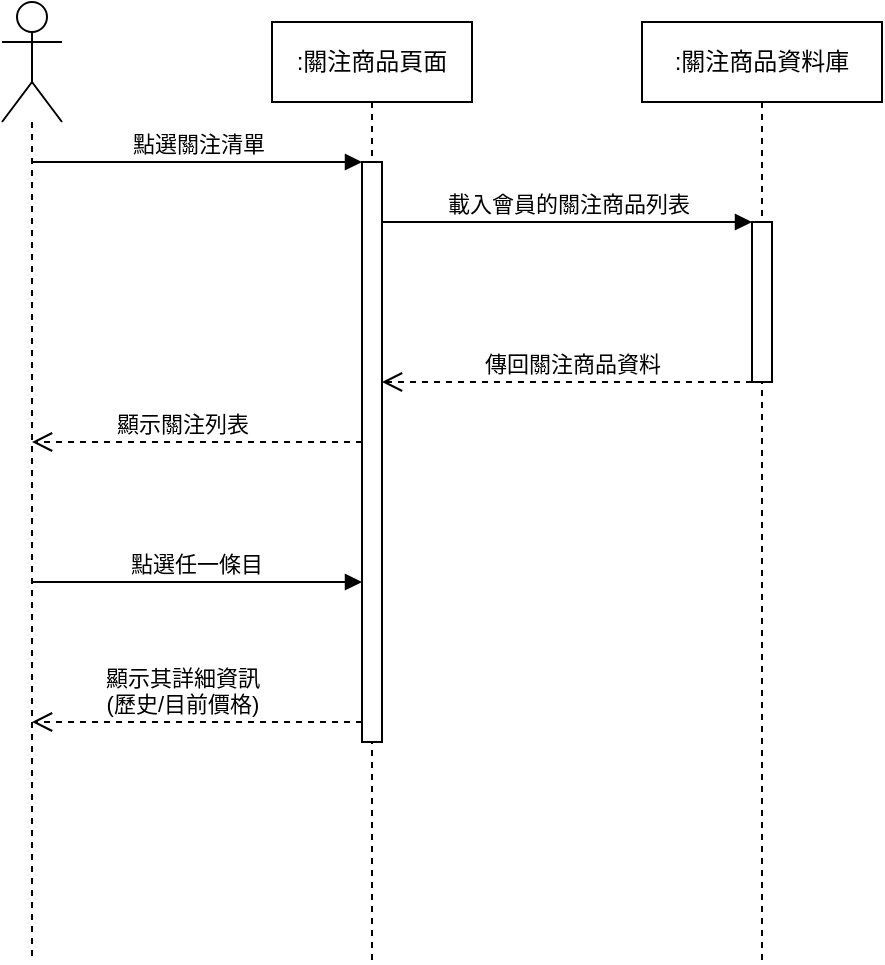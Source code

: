 <mxfile version="21.6.5" type="device">
  <diagram name="Page-1" id="2YBvvXClWsGukQMizWep">
    <mxGraphModel dx="1418" dy="828" grid="1" gridSize="10" guides="1" tooltips="1" connect="1" arrows="1" fold="1" page="1" pageScale="1" pageWidth="827" pageHeight="1169" math="0" shadow="0">
      <root>
        <mxCell id="0" />
        <mxCell id="1" parent="0" />
        <mxCell id="QuSSq6ETSMGOlEVrF7au-1" value=":關注商品頁面" style="shape=umlLifeline;perimeter=lifelinePerimeter;whiteSpace=wrap;html=1;container=0;dropTarget=0;collapsible=0;recursiveResize=0;outlineConnect=0;portConstraint=eastwest;newEdgeStyle={&quot;edgeStyle&quot;:&quot;elbowEdgeStyle&quot;,&quot;elbow&quot;:&quot;vertical&quot;,&quot;curved&quot;:0,&quot;rounded&quot;:0};" vertex="1" parent="1">
          <mxGeometry x="145" y="20" width="100" height="470" as="geometry" />
        </mxCell>
        <mxCell id="QuSSq6ETSMGOlEVrF7au-2" value="" style="html=1;points=[];perimeter=orthogonalPerimeter;outlineConnect=0;targetShapes=umlLifeline;portConstraint=eastwest;newEdgeStyle={&quot;edgeStyle&quot;:&quot;elbowEdgeStyle&quot;,&quot;elbow&quot;:&quot;vertical&quot;,&quot;curved&quot;:0,&quot;rounded&quot;:0};" vertex="1" parent="QuSSq6ETSMGOlEVrF7au-1">
          <mxGeometry x="45" y="70" width="10" height="290" as="geometry" />
        </mxCell>
        <mxCell id="QuSSq6ETSMGOlEVrF7au-3" value="" style="shape=umlLifeline;perimeter=lifelinePerimeter;whiteSpace=wrap;html=1;container=1;dropTarget=0;collapsible=0;recursiveResize=0;outlineConnect=0;portConstraint=eastwest;newEdgeStyle={&quot;edgeStyle&quot;:&quot;elbowEdgeStyle&quot;,&quot;elbow&quot;:&quot;vertical&quot;,&quot;curved&quot;:0,&quot;rounded&quot;:0};participant=umlActor;size=60;" vertex="1" parent="1">
          <mxGeometry x="10" y="10" width="30" height="480" as="geometry" />
        </mxCell>
        <mxCell id="QuSSq6ETSMGOlEVrF7au-4" value="點選關注清單" style="html=1;verticalAlign=bottom;endArrow=block;edgeStyle=elbowEdgeStyle;elbow=vertical;curved=0;rounded=0;" edge="1" parent="1" source="QuSSq6ETSMGOlEVrF7au-3" target="QuSSq6ETSMGOlEVrF7au-2">
          <mxGeometry width="80" relative="1" as="geometry">
            <mxPoint x="24.81" y="99.997" as="sourcePoint" />
            <mxPoint x="190" y="99.997" as="targetPoint" />
            <Array as="points">
              <mxPoint x="110" y="90" />
            </Array>
          </mxGeometry>
        </mxCell>
        <mxCell id="QuSSq6ETSMGOlEVrF7au-5" value=":關注商品資料庫" style="shape=umlLifeline;perimeter=lifelinePerimeter;whiteSpace=wrap;html=1;container=0;dropTarget=0;collapsible=0;recursiveResize=0;outlineConnect=0;portConstraint=eastwest;newEdgeStyle={&quot;edgeStyle&quot;:&quot;elbowEdgeStyle&quot;,&quot;elbow&quot;:&quot;vertical&quot;,&quot;curved&quot;:0,&quot;rounded&quot;:0};" vertex="1" parent="1">
          <mxGeometry x="330" y="20" width="120" height="470" as="geometry" />
        </mxCell>
        <mxCell id="QuSSq6ETSMGOlEVrF7au-6" value="" style="html=1;points=[];perimeter=orthogonalPerimeter;outlineConnect=0;targetShapes=umlLifeline;portConstraint=eastwest;newEdgeStyle={&quot;edgeStyle&quot;:&quot;elbowEdgeStyle&quot;,&quot;elbow&quot;:&quot;vertical&quot;,&quot;curved&quot;:0,&quot;rounded&quot;:0};" vertex="1" parent="QuSSq6ETSMGOlEVrF7au-5">
          <mxGeometry x="55" y="100" width="10" height="80" as="geometry" />
        </mxCell>
        <mxCell id="QuSSq6ETSMGOlEVrF7au-7" value="載入會員的關注商品列表" style="html=1;verticalAlign=bottom;endArrow=block;edgeStyle=elbowEdgeStyle;elbow=vertical;curved=0;rounded=0;" edge="1" parent="1" source="QuSSq6ETSMGOlEVrF7au-2" target="QuSSq6ETSMGOlEVrF7au-6">
          <mxGeometry width="80" relative="1" as="geometry">
            <mxPoint x="200" y="119.997" as="sourcePoint" />
            <mxPoint x="383" y="120.14" as="targetPoint" />
            <Array as="points">
              <mxPoint x="300" y="120" />
            </Array>
          </mxGeometry>
        </mxCell>
        <mxCell id="QuSSq6ETSMGOlEVrF7au-8" value="傳回關注商品資料" style="html=1;verticalAlign=bottom;endArrow=open;dashed=1;endSize=8;edgeStyle=elbowEdgeStyle;elbow=horizontal;curved=0;rounded=0;" edge="1" parent="1" source="QuSSq6ETSMGOlEVrF7au-6" target="QuSSq6ETSMGOlEVrF7au-2">
          <mxGeometry x="-0.027" relative="1" as="geometry">
            <mxPoint x="200" y="200" as="targetPoint" />
            <Array as="points">
              <mxPoint x="295" y="200" />
            </Array>
            <mxPoint x="390" y="200" as="sourcePoint" />
            <mxPoint as="offset" />
          </mxGeometry>
        </mxCell>
        <mxCell id="QuSSq6ETSMGOlEVrF7au-9" value="顯示關注列表" style="html=1;verticalAlign=bottom;endArrow=open;dashed=1;endSize=8;edgeStyle=elbowEdgeStyle;elbow=horizontal;curved=0;rounded=0;" edge="1" parent="1" source="QuSSq6ETSMGOlEVrF7au-2" target="QuSSq6ETSMGOlEVrF7au-3">
          <mxGeometry x="0.091" relative="1" as="geometry">
            <mxPoint x="30" y="220" as="targetPoint" />
            <Array as="points">
              <mxPoint x="110" y="230" />
            </Array>
            <mxPoint x="195" y="220" as="sourcePoint" />
            <mxPoint as="offset" />
          </mxGeometry>
        </mxCell>
        <mxCell id="QuSSq6ETSMGOlEVrF7au-10" value="點選任一條目" style="html=1;verticalAlign=bottom;endArrow=block;edgeStyle=elbowEdgeStyle;elbow=vertical;curved=0;rounded=0;" edge="1" parent="1">
          <mxGeometry width="80" relative="1" as="geometry">
            <mxPoint x="24.81" y="300.0" as="sourcePoint" />
            <mxPoint x="190" y="300.0" as="targetPoint" />
            <Array as="points">
              <mxPoint x="115" y="300" />
            </Array>
          </mxGeometry>
        </mxCell>
        <mxCell id="QuSSq6ETSMGOlEVrF7au-11" value="顯示其詳細資訊&lt;br&gt;(歷史/目前價格)" style="html=1;verticalAlign=bottom;endArrow=open;dashed=1;endSize=8;edgeStyle=elbowEdgeStyle;elbow=horizontal;curved=0;rounded=0;" edge="1" parent="1" source="QuSSq6ETSMGOlEVrF7au-2" target="QuSSq6ETSMGOlEVrF7au-3">
          <mxGeometry x="0.091" relative="1" as="geometry">
            <mxPoint x="35" y="370" as="targetPoint" />
            <Array as="points">
              <mxPoint x="120" y="370" />
            </Array>
            <mxPoint x="200" y="370" as="sourcePoint" />
            <mxPoint as="offset" />
          </mxGeometry>
        </mxCell>
      </root>
    </mxGraphModel>
  </diagram>
</mxfile>
